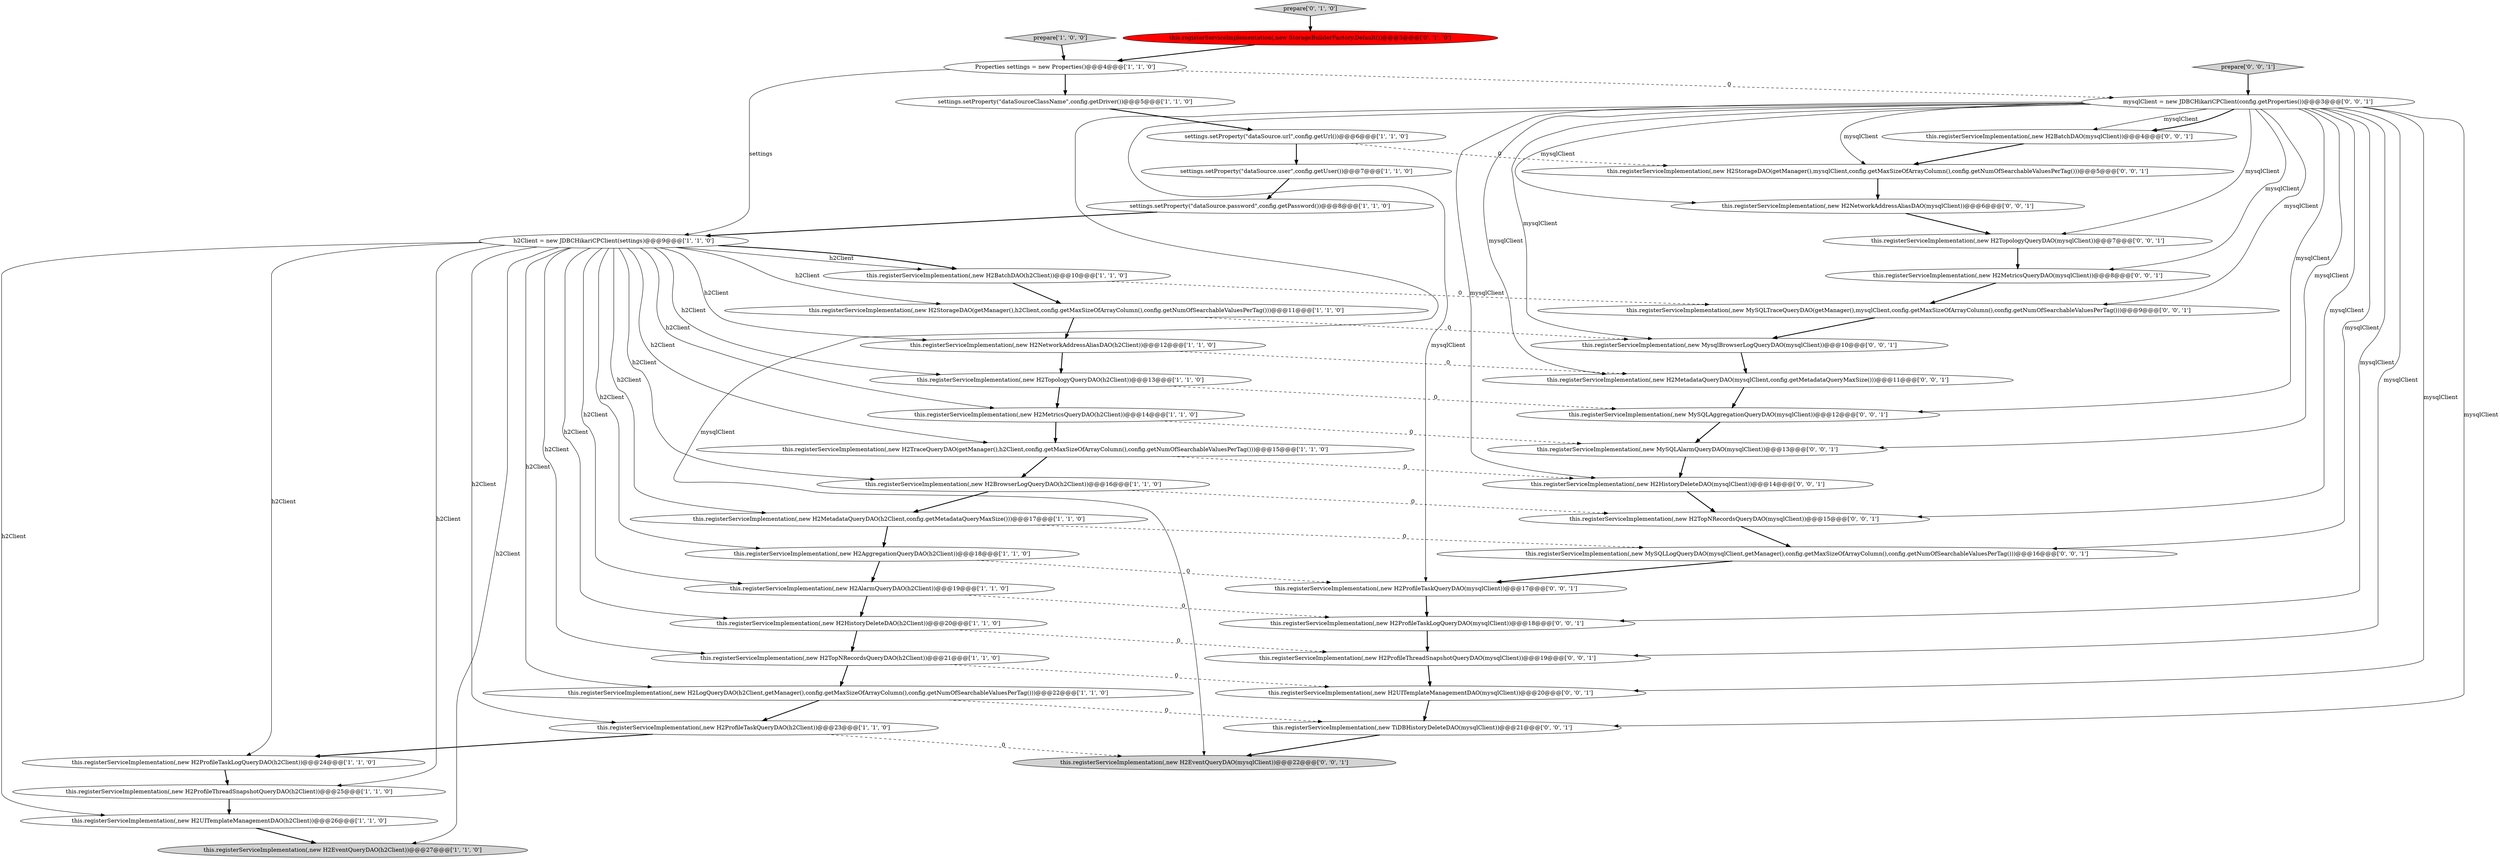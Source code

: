 digraph {
11 [style = filled, label = "prepare['1', '0', '0']", fillcolor = lightgray, shape = diamond image = "AAA0AAABBB1BBB"];
28 [style = filled, label = "this.registerServiceImplementation(,new MySQLAggregationQueryDAO(mysqlClient))@@@12@@@['0', '0', '1']", fillcolor = white, shape = ellipse image = "AAA0AAABBB3BBB"];
7 [style = filled, label = "this.registerServiceImplementation(,new H2AggregationQueryDAO(h2Client))@@@18@@@['1', '1', '0']", fillcolor = white, shape = ellipse image = "AAA0AAABBB1BBB"];
37 [style = filled, label = "this.registerServiceImplementation(,new H2EventQueryDAO(mysqlClient))@@@22@@@['0', '0', '1']", fillcolor = lightgray, shape = ellipse image = "AAA0AAABBB3BBB"];
27 [style = filled, label = "this.registerServiceImplementation(,new H2NetworkAddressAliasDAO(mysqlClient))@@@6@@@['0', '0', '1']", fillcolor = white, shape = ellipse image = "AAA0AAABBB3BBB"];
15 [style = filled, label = "this.registerServiceImplementation(,new H2BatchDAO(h2Client))@@@10@@@['1', '1', '0']", fillcolor = white, shape = ellipse image = "AAA0AAABBB1BBB"];
0 [style = filled, label = "this.registerServiceImplementation(,new H2BrowserLogQueryDAO(h2Client))@@@16@@@['1', '1', '0']", fillcolor = white, shape = ellipse image = "AAA0AAABBB1BBB"];
47 [style = filled, label = "this.registerServiceImplementation(,new H2ProfileThreadSnapshotQueryDAO(mysqlClient))@@@19@@@['0', '0', '1']", fillcolor = white, shape = ellipse image = "AAA0AAABBB3BBB"];
19 [style = filled, label = "h2Client = new JDBCHikariCPClient(settings)@@@9@@@['1', '1', '0']", fillcolor = white, shape = ellipse image = "AAA0AAABBB1BBB"];
44 [style = filled, label = "prepare['0', '0', '1']", fillcolor = lightgray, shape = diamond image = "AAA0AAABBB3BBB"];
34 [style = filled, label = "this.registerServiceImplementation(,new H2ProfileTaskQueryDAO(mysqlClient))@@@17@@@['0', '0', '1']", fillcolor = white, shape = ellipse image = "AAA0AAABBB3BBB"];
42 [style = filled, label = "this.registerServiceImplementation(,new H2TopNRecordsQueryDAO(mysqlClient))@@@15@@@['0', '0', '1']", fillcolor = white, shape = ellipse image = "AAA0AAABBB3BBB"];
14 [style = filled, label = "this.registerServiceImplementation(,new H2HistoryDeleteDAO(h2Client))@@@20@@@['1', '1', '0']", fillcolor = white, shape = ellipse image = "AAA0AAABBB1BBB"];
18 [style = filled, label = "this.registerServiceImplementation(,new H2TopNRecordsQueryDAO(h2Client))@@@21@@@['1', '1', '0']", fillcolor = white, shape = ellipse image = "AAA0AAABBB1BBB"];
31 [style = filled, label = "this.registerServiceImplementation(,new H2MetricsQueryDAO(mysqlClient))@@@8@@@['0', '0', '1']", fillcolor = white, shape = ellipse image = "AAA0AAABBB3BBB"];
20 [style = filled, label = "this.registerServiceImplementation(,new H2MetadataQueryDAO(h2Client,config.getMetadataQueryMaxSize()))@@@17@@@['1', '1', '0']", fillcolor = white, shape = ellipse image = "AAA0AAABBB1BBB"];
35 [style = filled, label = "this.registerServiceImplementation(,new H2MetadataQueryDAO(mysqlClient,config.getMetadataQueryMaxSize()))@@@11@@@['0', '0', '1']", fillcolor = white, shape = ellipse image = "AAA0AAABBB3BBB"];
8 [style = filled, label = "settings.setProperty(\"dataSourceClassName\",config.getDriver())@@@5@@@['1', '1', '0']", fillcolor = white, shape = ellipse image = "AAA0AAABBB1BBB"];
29 [style = filled, label = "this.registerServiceImplementation(,new MySQLLogQueryDAO(mysqlClient,getManager(),config.getMaxSizeOfArrayColumn(),config.getNumOfSearchableValuesPerTag()))@@@16@@@['0', '0', '1']", fillcolor = white, shape = ellipse image = "AAA0AAABBB3BBB"];
23 [style = filled, label = "this.registerServiceImplementation(,new H2MetricsQueryDAO(h2Client))@@@14@@@['1', '1', '0']", fillcolor = white, shape = ellipse image = "AAA0AAABBB1BBB"];
13 [style = filled, label = "settings.setProperty(\"dataSource.password\",config.getPassword())@@@8@@@['1', '1', '0']", fillcolor = white, shape = ellipse image = "AAA0AAABBB1BBB"];
33 [style = filled, label = "this.registerServiceImplementation(,new H2StorageDAO(getManager(),mysqlClient,config.getMaxSizeOfArrayColumn(),config.getNumOfSearchableValuesPerTag()))@@@5@@@['0', '0', '1']", fillcolor = white, shape = ellipse image = "AAA0AAABBB3BBB"];
25 [style = filled, label = "prepare['0', '1', '0']", fillcolor = lightgray, shape = diamond image = "AAA0AAABBB2BBB"];
24 [style = filled, label = "settings.setProperty(\"dataSource.user\",config.getUser())@@@7@@@['1', '1', '0']", fillcolor = white, shape = ellipse image = "AAA0AAABBB1BBB"];
6 [style = filled, label = "this.registerServiceImplementation(,new H2NetworkAddressAliasDAO(h2Client))@@@12@@@['1', '1', '0']", fillcolor = white, shape = ellipse image = "AAA0AAABBB1BBB"];
1 [style = filled, label = "settings.setProperty(\"dataSource.url\",config.getUrl())@@@6@@@['1', '1', '0']", fillcolor = white, shape = ellipse image = "AAA0AAABBB1BBB"];
3 [style = filled, label = "this.registerServiceImplementation(,new H2AlarmQueryDAO(h2Client))@@@19@@@['1', '1', '0']", fillcolor = white, shape = ellipse image = "AAA0AAABBB1BBB"];
9 [style = filled, label = "this.registerServiceImplementation(,new H2ProfileThreadSnapshotQueryDAO(h2Client))@@@25@@@['1', '1', '0']", fillcolor = white, shape = ellipse image = "AAA0AAABBB1BBB"];
41 [style = filled, label = "this.registerServiceImplementation(,new H2UITemplateManagementDAO(mysqlClient))@@@20@@@['0', '0', '1']", fillcolor = white, shape = ellipse image = "AAA0AAABBB3BBB"];
4 [style = filled, label = "this.registerServiceImplementation(,new H2UITemplateManagementDAO(h2Client))@@@26@@@['1', '1', '0']", fillcolor = white, shape = ellipse image = "AAA0AAABBB1BBB"];
16 [style = filled, label = "this.registerServiceImplementation(,new H2TraceQueryDAO(getManager(),h2Client,config.getMaxSizeOfArrayColumn(),config.getNumOfSearchableValuesPerTag()))@@@15@@@['1', '1', '0']", fillcolor = white, shape = ellipse image = "AAA0AAABBB1BBB"];
45 [style = filled, label = "this.registerServiceImplementation(,new MysqlBrowserLogQueryDAO(mysqlClient))@@@10@@@['0', '0', '1']", fillcolor = white, shape = ellipse image = "AAA0AAABBB3BBB"];
22 [style = filled, label = "this.registerServiceImplementation(,new H2ProfileTaskLogQueryDAO(h2Client))@@@24@@@['1', '1', '0']", fillcolor = white, shape = ellipse image = "AAA0AAABBB1BBB"];
17 [style = filled, label = "this.registerServiceImplementation(,new H2LogQueryDAO(h2Client,getManager(),config.getMaxSizeOfArrayColumn(),config.getNumOfSearchableValuesPerTag()))@@@22@@@['1', '1', '0']", fillcolor = white, shape = ellipse image = "AAA0AAABBB1BBB"];
46 [style = filled, label = "this.registerServiceImplementation(,new TiDBHistoryDeleteDAO(mysqlClient))@@@21@@@['0', '0', '1']", fillcolor = white, shape = ellipse image = "AAA0AAABBB3BBB"];
32 [style = filled, label = "mysqlClient = new JDBCHikariCPClient(config.getProperties())@@@3@@@['0', '0', '1']", fillcolor = white, shape = ellipse image = "AAA0AAABBB3BBB"];
39 [style = filled, label = "this.registerServiceImplementation(,new H2HistoryDeleteDAO(mysqlClient))@@@14@@@['0', '0', '1']", fillcolor = white, shape = ellipse image = "AAA0AAABBB3BBB"];
26 [style = filled, label = "this.registerServiceImplementation(,new StorageBuilderFactory.Default())@@@3@@@['0', '1', '0']", fillcolor = red, shape = ellipse image = "AAA1AAABBB2BBB"];
12 [style = filled, label = "this.registerServiceImplementation(,new H2TopologyQueryDAO(h2Client))@@@13@@@['1', '1', '0']", fillcolor = white, shape = ellipse image = "AAA0AAABBB1BBB"];
21 [style = filled, label = "this.registerServiceImplementation(,new H2ProfileTaskQueryDAO(h2Client))@@@23@@@['1', '1', '0']", fillcolor = white, shape = ellipse image = "AAA0AAABBB1BBB"];
2 [style = filled, label = "this.registerServiceImplementation(,new H2StorageDAO(getManager(),h2Client,config.getMaxSizeOfArrayColumn(),config.getNumOfSearchableValuesPerTag()))@@@11@@@['1', '1', '0']", fillcolor = white, shape = ellipse image = "AAA0AAABBB1BBB"];
30 [style = filled, label = "this.registerServiceImplementation(,new H2ProfileTaskLogQueryDAO(mysqlClient))@@@18@@@['0', '0', '1']", fillcolor = white, shape = ellipse image = "AAA0AAABBB3BBB"];
40 [style = filled, label = "this.registerServiceImplementation(,new H2TopologyQueryDAO(mysqlClient))@@@7@@@['0', '0', '1']", fillcolor = white, shape = ellipse image = "AAA0AAABBB3BBB"];
10 [style = filled, label = "Properties settings = new Properties()@@@4@@@['1', '1', '0']", fillcolor = white, shape = ellipse image = "AAA0AAABBB1BBB"];
5 [style = filled, label = "this.registerServiceImplementation(,new H2EventQueryDAO(h2Client))@@@27@@@['1', '1', '0']", fillcolor = lightgray, shape = ellipse image = "AAA0AAABBB1BBB"];
38 [style = filled, label = "this.registerServiceImplementation(,new MySQLAlarmQueryDAO(mysqlClient))@@@13@@@['0', '0', '1']", fillcolor = white, shape = ellipse image = "AAA0AAABBB3BBB"];
36 [style = filled, label = "this.registerServiceImplementation(,new MySQLTraceQueryDAO(getManager(),mysqlClient,config.getMaxSizeOfArrayColumn(),config.getNumOfSearchableValuesPerTag()))@@@9@@@['0', '0', '1']", fillcolor = white, shape = ellipse image = "AAA0AAABBB3BBB"];
43 [style = filled, label = "this.registerServiceImplementation(,new H2BatchDAO(mysqlClient))@@@4@@@['0', '0', '1']", fillcolor = white, shape = ellipse image = "AAA0AAABBB3BBB"];
23->38 [style = dashed, label="0"];
32->37 [style = solid, label="mysqlClient"];
16->0 [style = bold, label=""];
26->10 [style = bold, label=""];
2->6 [style = bold, label=""];
28->38 [style = bold, label=""];
19->7 [style = solid, label="h2Client"];
21->37 [style = dashed, label="0"];
29->34 [style = bold, label=""];
38->39 [style = bold, label=""];
42->29 [style = bold, label=""];
6->35 [style = dashed, label="0"];
8->1 [style = bold, label=""];
0->42 [style = dashed, label="0"];
10->8 [style = bold, label=""];
10->32 [style = dashed, label="0"];
17->46 [style = dashed, label="0"];
32->29 [style = solid, label="mysqlClient"];
19->2 [style = solid, label="h2Client"];
40->31 [style = bold, label=""];
19->15 [style = bold, label=""];
45->35 [style = bold, label=""];
17->21 [style = bold, label=""];
7->34 [style = dashed, label="0"];
16->39 [style = dashed, label="0"];
22->9 [style = bold, label=""];
14->47 [style = dashed, label="0"];
32->45 [style = solid, label="mysqlClient"];
32->39 [style = solid, label="mysqlClient"];
32->47 [style = solid, label="mysqlClient"];
15->36 [style = dashed, label="0"];
33->27 [style = bold, label=""];
46->37 [style = bold, label=""];
20->29 [style = dashed, label="0"];
19->9 [style = solid, label="h2Client"];
35->28 [style = bold, label=""];
32->42 [style = solid, label="mysqlClient"];
21->22 [style = bold, label=""];
19->22 [style = solid, label="h2Client"];
44->32 [style = bold, label=""];
32->41 [style = solid, label="mysqlClient"];
25->26 [style = bold, label=""];
47->41 [style = bold, label=""];
43->33 [style = bold, label=""];
0->20 [style = bold, label=""];
14->18 [style = bold, label=""];
30->47 [style = bold, label=""];
41->46 [style = bold, label=""];
20->7 [style = bold, label=""];
39->42 [style = bold, label=""];
19->21 [style = solid, label="h2Client"];
19->14 [style = solid, label="h2Client"];
19->20 [style = solid, label="h2Client"];
24->13 [style = bold, label=""];
32->38 [style = solid, label="mysqlClient"];
19->12 [style = solid, label="h2Client"];
19->18 [style = solid, label="h2Client"];
32->30 [style = solid, label="mysqlClient"];
1->33 [style = dashed, label="0"];
3->30 [style = dashed, label="0"];
32->34 [style = solid, label="mysqlClient"];
19->17 [style = solid, label="h2Client"];
31->36 [style = bold, label=""];
19->4 [style = solid, label="h2Client"];
13->19 [style = bold, label=""];
2->45 [style = dashed, label="0"];
11->10 [style = bold, label=""];
32->43 [style = solid, label="mysqlClient"];
19->5 [style = solid, label="h2Client"];
19->16 [style = solid, label="h2Client"];
32->27 [style = solid, label="mysqlClient"];
4->5 [style = bold, label=""];
19->0 [style = solid, label="h2Client"];
6->12 [style = bold, label=""];
15->2 [style = bold, label=""];
23->16 [style = bold, label=""];
32->31 [style = solid, label="mysqlClient"];
18->41 [style = dashed, label="0"];
9->4 [style = bold, label=""];
3->14 [style = bold, label=""];
19->15 [style = solid, label="h2Client"];
18->17 [style = bold, label=""];
32->36 [style = solid, label="mysqlClient"];
32->43 [style = bold, label=""];
32->33 [style = solid, label="mysqlClient"];
34->30 [style = bold, label=""];
7->3 [style = bold, label=""];
32->40 [style = solid, label="mysqlClient"];
10->19 [style = solid, label="settings"];
19->6 [style = solid, label="h2Client"];
19->23 [style = solid, label="h2Client"];
19->3 [style = solid, label="h2Client"];
1->24 [style = bold, label=""];
12->28 [style = dashed, label="0"];
12->23 [style = bold, label=""];
27->40 [style = bold, label=""];
36->45 [style = bold, label=""];
32->28 [style = solid, label="mysqlClient"];
32->35 [style = solid, label="mysqlClient"];
32->46 [style = solid, label="mysqlClient"];
}
